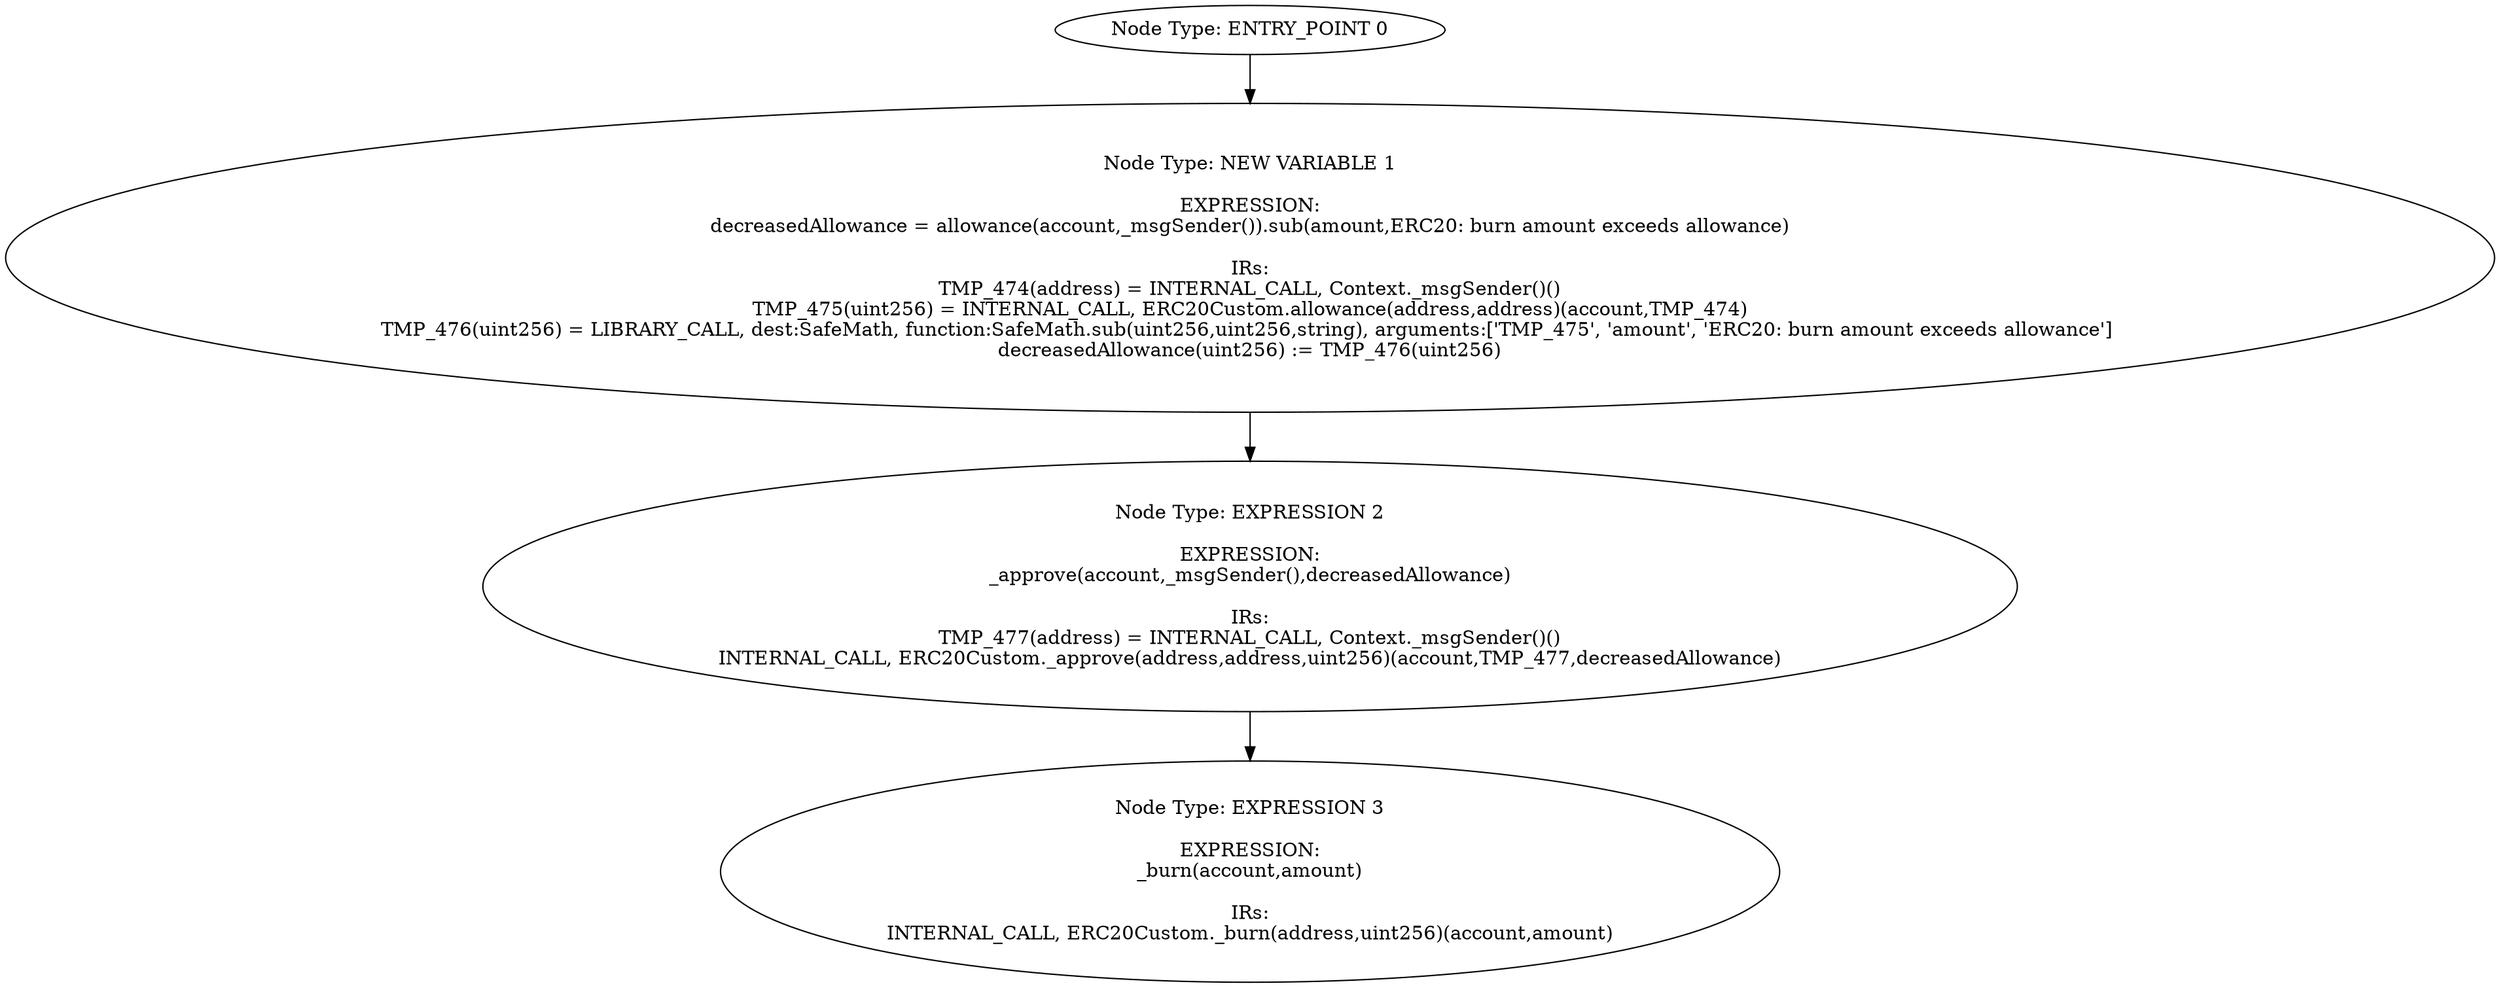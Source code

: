 digraph{
0[label="Node Type: ENTRY_POINT 0
"];
0->1;
1[label="Node Type: NEW VARIABLE 1

EXPRESSION:
decreasedAllowance = allowance(account,_msgSender()).sub(amount,ERC20: burn amount exceeds allowance)

IRs:
TMP_474(address) = INTERNAL_CALL, Context._msgSender()()
TMP_475(uint256) = INTERNAL_CALL, ERC20Custom.allowance(address,address)(account,TMP_474)
TMP_476(uint256) = LIBRARY_CALL, dest:SafeMath, function:SafeMath.sub(uint256,uint256,string), arguments:['TMP_475', 'amount', 'ERC20: burn amount exceeds allowance'] 
decreasedAllowance(uint256) := TMP_476(uint256)"];
1->2;
2[label="Node Type: EXPRESSION 2

EXPRESSION:
_approve(account,_msgSender(),decreasedAllowance)

IRs:
TMP_477(address) = INTERNAL_CALL, Context._msgSender()()
INTERNAL_CALL, ERC20Custom._approve(address,address,uint256)(account,TMP_477,decreasedAllowance)"];
2->3;
3[label="Node Type: EXPRESSION 3

EXPRESSION:
_burn(account,amount)

IRs:
INTERNAL_CALL, ERC20Custom._burn(address,uint256)(account,amount)"];
}
